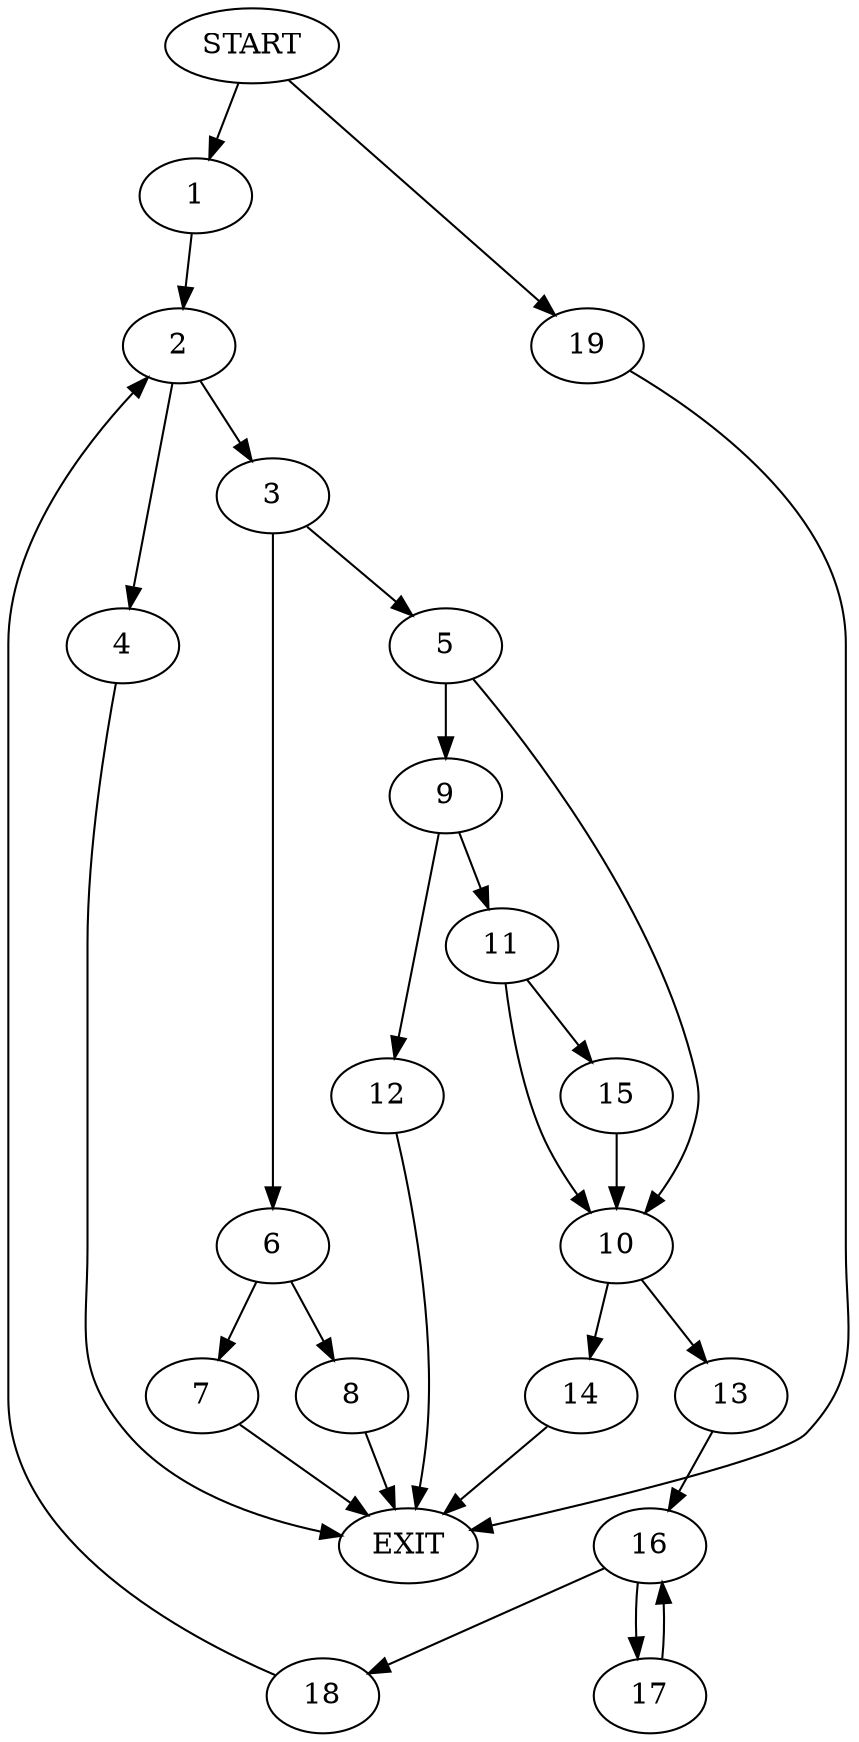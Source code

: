 digraph {
0 [label="START"]
20 [label="EXIT"]
0 -> 1
1 -> 2
2 -> 3
2 -> 4
4 -> 20
3 -> 5
3 -> 6
6 -> 7
6 -> 8
5 -> 9
5 -> 10
8 -> 20
7 -> 20
9 -> 11
9 -> 12
10 -> 13
10 -> 14
11 -> 15
11 -> 10
12 -> 20
15 -> 10
14 -> 20
13 -> 16
16 -> 17
16 -> 18
17 -> 16
18 -> 2
0 -> 19
19 -> 20
}
